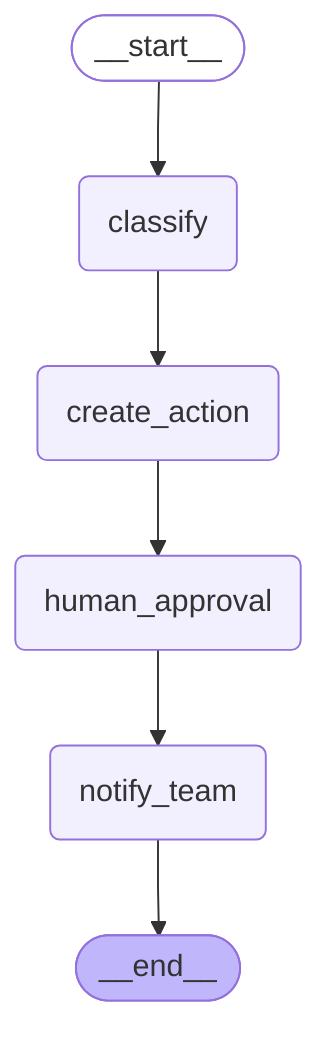 %%{init: {'flowchart': {'curve': 'linear'}}}%%
graph TD;
	__start__([<p>__start__</p>]):::first
	classify(classify)
	create_action(create_action)
	human_approval(human_approval)
	notify_team(notify_team)
	__end__([<p>__end__</p>]):::last
	__start__ --> classify;
	classify --> create_action;
	create_action --> human_approval;
	human_approval --> notify_team;
	notify_team --> __end__;
	classDef default fill:#f2f0ff,line-height:1.2
	classDef first fill-opacity:0
	classDef last fill:#bfb6fc